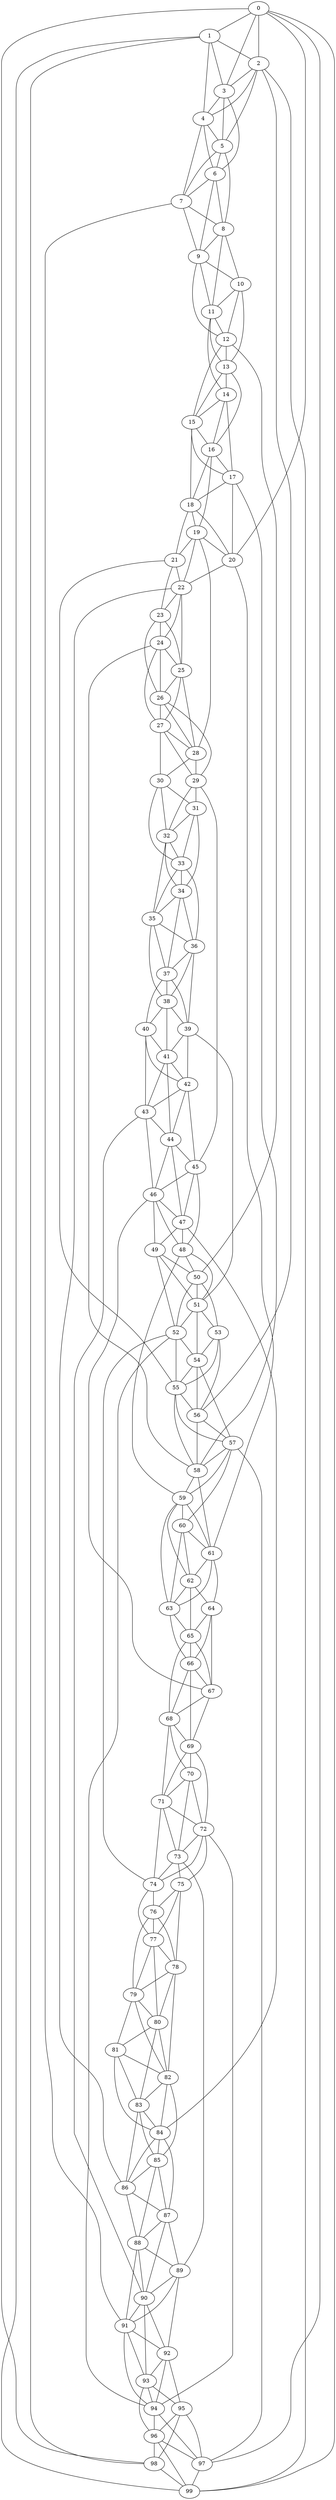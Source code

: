 strict graph "watts_strogatz_graph(100,6,0.1)" {
0;
1;
2;
3;
4;
5;
6;
7;
8;
9;
10;
11;
12;
13;
14;
15;
16;
17;
18;
19;
20;
21;
22;
23;
24;
25;
26;
27;
28;
29;
30;
31;
32;
33;
34;
35;
36;
37;
38;
39;
40;
41;
42;
43;
44;
45;
46;
47;
48;
49;
50;
51;
52;
53;
54;
55;
56;
57;
58;
59;
60;
61;
62;
63;
64;
65;
66;
67;
68;
69;
70;
71;
72;
73;
74;
75;
76;
77;
78;
79;
80;
81;
82;
83;
84;
85;
86;
87;
88;
89;
90;
91;
92;
93;
94;
95;
96;
97;
98;
99;
0 -- 1  [is_available=True, prob="0.510273233229"];
0 -- 2  [is_available=True, prob="0.0970946205583"];
0 -- 3  [is_available=True, prob="0.983014087623"];
0 -- 97  [is_available=True, prob="1.0"];
0 -- 98  [is_available=True, prob="1.0"];
0 -- 99  [is_available=True, prob="0.196696847068"];
0 -- 20  [is_available=True, prob="0.850547344444"];
1 -- 2  [is_available=True, prob="0.0100742572889"];
1 -- 99  [is_available=True, prob="1.0"];
1 -- 4  [is_available=True, prob="1.0"];
1 -- 98  [is_available=True, prob="0.29714320443"];
1 -- 3  [is_available=True, prob="0.755741706576"];
2 -- 3  [is_available=True, prob="0.874513774977"];
2 -- 4  [is_available=True, prob="0.666753603381"];
2 -- 5  [is_available=True, prob="1.0"];
2 -- 99  [is_available=True, prob="0.0159019402221"];
2 -- 56  [is_available=True, prob="0.205522634117"];
3 -- 4  [is_available=True, prob="0.000912217247663"];
3 -- 5  [is_available=True, prob="0.84305550925"];
3 -- 6  [is_available=True, prob="0.970680065183"];
4 -- 5  [is_available=True, prob="0.88482411618"];
4 -- 6  [is_available=True, prob="0.443108485482"];
4 -- 7  [is_available=True, prob="0.306999887474"];
5 -- 6  [is_available=True, prob="0.388195885146"];
5 -- 7  [is_available=True, prob="0.0725805622509"];
5 -- 8  [is_available=True, prob="0.278580491543"];
6 -- 7  [is_available=True, prob="0.768876330896"];
6 -- 8  [is_available=True, prob="1.0"];
6 -- 9  [is_available=True, prob="1.0"];
7 -- 8  [is_available=True, prob="0.0695141743715"];
7 -- 9  [is_available=True, prob="1.0"];
7 -- 91  [is_available=True, prob="0.668215010715"];
8 -- 9  [is_available=True, prob="1.0"];
8 -- 10  [is_available=True, prob="0.863690708263"];
8 -- 11  [is_available=True, prob="0.510865029137"];
9 -- 10  [is_available=True, prob="0.979974059029"];
9 -- 11  [is_available=True, prob="0.353788693123"];
9 -- 12  [is_available=True, prob="0.176784242005"];
10 -- 11  [is_available=True, prob="1.0"];
10 -- 12  [is_available=True, prob="0.353426352214"];
10 -- 13  [is_available=True, prob="0.872708237107"];
11 -- 12  [is_available=True, prob="0.70974677053"];
11 -- 13  [is_available=True, prob="1.0"];
11 -- 14  [is_available=True, prob="0.762714121753"];
12 -- 13  [is_available=True, prob="1.0"];
12 -- 15  [is_available=True, prob="0.957960758751"];
12 -- 50  [is_available=True, prob="0.90782972516"];
13 -- 14  [is_available=True, prob="0.455120204055"];
13 -- 15  [is_available=True, prob="1.0"];
13 -- 16  [is_available=True, prob="0.335878538093"];
14 -- 15  [is_available=True, prob="0.97316277335"];
14 -- 16  [is_available=True, prob="0.555958656946"];
14 -- 17  [is_available=True, prob="1.0"];
15 -- 16  [is_available=True, prob="0.372944040251"];
15 -- 17  [is_available=True, prob="0.0427876824057"];
15 -- 18  [is_available=True, prob="0.00219838871845"];
16 -- 17  [is_available=True, prob="0.855666326454"];
16 -- 18  [is_available=True, prob="0.539919664855"];
16 -- 19  [is_available=True, prob="0.902768365773"];
17 -- 18  [is_available=True, prob="0.382220308848"];
17 -- 20  [is_available=True, prob="1.0"];
17 -- 58  [is_available=True, prob="0.318275696621"];
18 -- 19  [is_available=True, prob="1.0"];
18 -- 20  [is_available=True, prob="1.0"];
18 -- 21  [is_available=True, prob="1.0"];
19 -- 20  [is_available=True, prob="0.0200680269945"];
19 -- 21  [is_available=True, prob="1.0"];
19 -- 22  [is_available=True, prob="0.668953908337"];
19 -- 28  [is_available=True, prob="0.341951860762"];
20 -- 22  [is_available=True, prob="0.457384948729"];
20 -- 61  [is_available=True, prob="0.517493249016"];
21 -- 55  [is_available=True, prob="0.492950436292"];
21 -- 22  [is_available=True, prob="0.50607471187"];
21 -- 23  [is_available=True, prob="0.329415852135"];
22 -- 86  [is_available=True, prob="0.508115615954"];
22 -- 23  [is_available=True, prob="0.715344998817"];
22 -- 24  [is_available=True, prob="0.624711582633"];
22 -- 25  [is_available=True, prob="0.84134745941"];
23 -- 24  [is_available=True, prob="0.743784431014"];
23 -- 25  [is_available=True, prob="1.0"];
23 -- 26  [is_available=True, prob="1.0"];
24 -- 25  [is_available=True, prob="0.605945203406"];
24 -- 26  [is_available=True, prob="0.154954264888"];
24 -- 27  [is_available=True, prob="0.0532629597231"];
24 -- 58  [is_available=True, prob="0.413061925227"];
25 -- 26  [is_available=True, prob="1.0"];
25 -- 27  [is_available=True, prob="0.293717170011"];
25 -- 28  [is_available=True, prob="0.878566750546"];
26 -- 27  [is_available=True, prob="1.0"];
26 -- 28  [is_available=True, prob="0.316100153771"];
26 -- 29  [is_available=True, prob="0.694588983064"];
27 -- 28  [is_available=True, prob="1.0"];
27 -- 29  [is_available=True, prob="1.0"];
27 -- 30  [is_available=True, prob="0.66886555611"];
28 -- 29  [is_available=True, prob="0.890600696136"];
28 -- 30  [is_available=True, prob="0.279765588145"];
29 -- 32  [is_available=True, prob="0.660872517054"];
29 -- 45  [is_available=True, prob="0.055001230572"];
29 -- 31  [is_available=True, prob="0.0831246827159"];
30 -- 32  [is_available=True, prob="0.591944769477"];
30 -- 33  [is_available=True, prob="1.0"];
30 -- 31  [is_available=True, prob="0.825610201008"];
31 -- 32  [is_available=True, prob="0.489155001445"];
31 -- 33  [is_available=True, prob="0.832089088943"];
31 -- 34  [is_available=True, prob="0.81187592742"];
32 -- 33  [is_available=True, prob="1.0"];
32 -- 34  [is_available=True, prob="0.555785916553"];
32 -- 35  [is_available=True, prob="0.584836399937"];
33 -- 34  [is_available=True, prob="5.27952212516e-05"];
33 -- 35  [is_available=True, prob="1.0"];
33 -- 36  [is_available=True, prob="1.0"];
34 -- 35  [is_available=True, prob="0.942265438741"];
34 -- 36  [is_available=True, prob="0.848508545296"];
34 -- 37  [is_available=True, prob="1.0"];
35 -- 36  [is_available=True, prob="0.708545750864"];
35 -- 37  [is_available=True, prob="0.401646300683"];
35 -- 38  [is_available=True, prob="0.785398842114"];
36 -- 37  [is_available=True, prob="0.770340825225"];
36 -- 38  [is_available=True, prob="0.676402971544"];
36 -- 39  [is_available=True, prob="1.0"];
37 -- 38  [is_available=True, prob="0.571262735795"];
37 -- 39  [is_available=True, prob="0.113122446901"];
37 -- 40  [is_available=True, prob="1.0"];
38 -- 39  [is_available=True, prob="0.327153594155"];
38 -- 40  [is_available=True, prob="0.788257459461"];
38 -- 41  [is_available=True, prob="0.13078911231"];
39 -- 41  [is_available=True, prob="0.178780235707"];
39 -- 42  [is_available=True, prob="0.858214793952"];
39 -- 51  [is_available=True, prob="1.0"];
40 -- 41  [is_available=True, prob="0.907374135903"];
40 -- 42  [is_available=True, prob="0.85465274722"];
40 -- 43  [is_available=True, prob="0.469795457107"];
41 -- 42  [is_available=True, prob="0.0662661293989"];
41 -- 43  [is_available=True, prob="0.802451815662"];
41 -- 44  [is_available=True, prob="0.945998920945"];
42 -- 43  [is_available=True, prob="1.0"];
42 -- 44  [is_available=True, prob="0.431318240648"];
42 -- 45  [is_available=True, prob="1.0"];
43 -- 44  [is_available=True, prob="0.736804462927"];
43 -- 46  [is_available=True, prob="1.0"];
43 -- 90  [is_available=True, prob="1.0"];
44 -- 45  [is_available=True, prob="1.0"];
44 -- 46  [is_available=True, prob="0.973617679201"];
44 -- 47  [is_available=True, prob="0.0367645776307"];
45 -- 46  [is_available=True, prob="0.139989217724"];
45 -- 47  [is_available=True, prob="0.563046818866"];
45 -- 48  [is_available=True, prob="0.86834058829"];
46 -- 67  [is_available=True, prob="0.0207264222672"];
46 -- 47  [is_available=True, prob="0.886336245764"];
46 -- 48  [is_available=True, prob="1.0"];
46 -- 49  [is_available=True, prob="0.089920434063"];
47 -- 48  [is_available=True, prob="0.923641693384"];
47 -- 49  [is_available=True, prob="1.0"];
47 -- 84  [is_available=True, prob="1.0"];
48 -- 50  [is_available=True, prob="0.0818523010099"];
48 -- 51  [is_available=True, prob="0.960446457805"];
48 -- 59  [is_available=True, prob="0.456414706684"];
49 -- 50  [is_available=True, prob="0.828869539569"];
49 -- 51  [is_available=True, prob="0.344622375644"];
49 -- 52  [is_available=True, prob="0.339707776951"];
50 -- 51  [is_available=True, prob="1.0"];
50 -- 52  [is_available=True, prob="0.055577413372"];
50 -- 53  [is_available=True, prob="1.0"];
51 -- 52  [is_available=True, prob="0.588271332678"];
51 -- 53  [is_available=True, prob="1.0"];
51 -- 54  [is_available=True, prob="0.916322419127"];
52 -- 74  [is_available=True, prob="0.981133176744"];
52 -- 54  [is_available=True, prob="0.441325500392"];
52 -- 55  [is_available=True, prob="0.84735987067"];
52 -- 94  [is_available=True, prob="1.0"];
53 -- 54  [is_available=True, prob="0.254370579603"];
53 -- 55  [is_available=True, prob="0.559152706115"];
53 -- 56  [is_available=True, prob="0.655273207863"];
54 -- 55  [is_available=True, prob="0.763114399872"];
54 -- 56  [is_available=True, prob="0.569625799103"];
54 -- 57  [is_available=True, prob="0.938361082611"];
55 -- 56  [is_available=True, prob="1.0"];
55 -- 57  [is_available=True, prob="1.0"];
55 -- 58  [is_available=True, prob="0.904487803427"];
56 -- 57  [is_available=True, prob="0.14106509093"];
56 -- 58  [is_available=True, prob="0.148367646976"];
57 -- 97  [is_available=True, prob="0.190490207964"];
57 -- 58  [is_available=True, prob="0.414678791965"];
57 -- 59  [is_available=True, prob="0.286839382001"];
57 -- 60  [is_available=True, prob="0.475051115474"];
58 -- 59  [is_available=True, prob="0.343840586674"];
58 -- 61  [is_available=True, prob="0.571242281399"];
59 -- 60  [is_available=True, prob="0.695482702177"];
59 -- 61  [is_available=True, prob="0.889268396603"];
59 -- 62  [is_available=True, prob="1.0"];
59 -- 63  [is_available=True, prob="0.0973001865065"];
60 -- 61  [is_available=True, prob="0.396870905989"];
60 -- 62  [is_available=True, prob="0.518039388173"];
60 -- 63  [is_available=True, prob="0.662518649452"];
61 -- 64  [is_available=True, prob="1.0"];
61 -- 62  [is_available=True, prob="1.0"];
61 -- 63  [is_available=True, prob="1.0"];
62 -- 64  [is_available=True, prob="0.990897828017"];
62 -- 65  [is_available=True, prob="0.0671470568096"];
62 -- 63  [is_available=True, prob="1.0"];
63 -- 65  [is_available=True, prob="0.815103837734"];
63 -- 66  [is_available=True, prob="1.0"];
64 -- 65  [is_available=True, prob="0.836951784297"];
64 -- 66  [is_available=True, prob="1.0"];
64 -- 67  [is_available=True, prob="0.764061595561"];
65 -- 66  [is_available=True, prob="0.282670292607"];
65 -- 67  [is_available=True, prob="0.874443072114"];
65 -- 68  [is_available=True, prob="0.0379180552089"];
66 -- 67  [is_available=True, prob="0.688734370468"];
66 -- 68  [is_available=True, prob="0.243753125692"];
66 -- 69  [is_available=True, prob="0.462316389605"];
67 -- 68  [is_available=True, prob="0.488050832937"];
67 -- 69  [is_available=True, prob="0.733882767132"];
68 -- 69  [is_available=True, prob="0.627196282995"];
68 -- 70  [is_available=True, prob="0.491289943031"];
68 -- 71  [is_available=True, prob="0.645961500098"];
69 -- 70  [is_available=True, prob="0.748254838039"];
69 -- 71  [is_available=True, prob="0.869331182899"];
69 -- 72  [is_available=True, prob="0.652286027396"];
70 -- 71  [is_available=True, prob="0.711778864694"];
70 -- 72  [is_available=True, prob="0.699214587658"];
70 -- 73  [is_available=True, prob="0.263143417633"];
71 -- 72  [is_available=True, prob="0.939708415681"];
71 -- 73  [is_available=True, prob="1.0"];
71 -- 74  [is_available=True, prob="0.947917610826"];
72 -- 73  [is_available=True, prob="0.390461023089"];
72 -- 74  [is_available=True, prob="0.800158622902"];
72 -- 75  [is_available=True, prob="0.474116121068"];
72 -- 94  [is_available=True, prob="1.0"];
73 -- 74  [is_available=True, prob="0.567271609937"];
73 -- 75  [is_available=True, prob="0.400940441118"];
73 -- 89  [is_available=True, prob="0.227591792142"];
74 -- 76  [is_available=True, prob="0.233106777311"];
74 -- 77  [is_available=True, prob="0.663294659452"];
75 -- 76  [is_available=True, prob="0.0975149413118"];
75 -- 77  [is_available=True, prob="1.0"];
75 -- 78  [is_available=True, prob="0.687525614154"];
76 -- 77  [is_available=True, prob="0.0920078864037"];
76 -- 78  [is_available=True, prob="0.0417832491023"];
76 -- 79  [is_available=True, prob="0.525082872211"];
77 -- 78  [is_available=True, prob="0.0848920122279"];
77 -- 79  [is_available=True, prob="0.710643948789"];
77 -- 80  [is_available=True, prob="0.910257583608"];
78 -- 79  [is_available=True, prob="0.155071033672"];
78 -- 80  [is_available=True, prob="0.210812574819"];
78 -- 82  [is_available=True, prob="0.467885909046"];
79 -- 80  [is_available=True, prob="1.0"];
79 -- 81  [is_available=True, prob="0.960934953891"];
79 -- 82  [is_available=True, prob="0.134406935197"];
80 -- 81  [is_available=True, prob="1.0"];
80 -- 82  [is_available=True, prob="0.943283249991"];
80 -- 83  [is_available=True, prob="0.512293732902"];
81 -- 82  [is_available=True, prob="1.0"];
81 -- 83  [is_available=True, prob="0.888978996072"];
81 -- 84  [is_available=True, prob="0.478146652048"];
82 -- 83  [is_available=True, prob="0.412776490045"];
82 -- 84  [is_available=True, prob="0.520290737367"];
82 -- 85  [is_available=True, prob="0.554276511882"];
83 -- 84  [is_available=True, prob="0.7138668839"];
83 -- 85  [is_available=True, prob="1.0"];
83 -- 86  [is_available=True, prob="0.525984246384"];
84 -- 85  [is_available=True, prob="0.596796808793"];
84 -- 86  [is_available=True, prob="0.260119620079"];
84 -- 87  [is_available=True, prob="1.0"];
85 -- 86  [is_available=True, prob="0.428380653685"];
85 -- 87  [is_available=True, prob="0.802055606114"];
85 -- 88  [is_available=True, prob="0.846443492719"];
86 -- 87  [is_available=True, prob="0.903724207452"];
86 -- 88  [is_available=True, prob="0.931032206254"];
87 -- 88  [is_available=True, prob="1.0"];
87 -- 89  [is_available=True, prob="0.743252726029"];
87 -- 90  [is_available=True, prob="1.0"];
88 -- 89  [is_available=True, prob="1.0"];
88 -- 90  [is_available=True, prob="0.0332915421359"];
88 -- 91  [is_available=True, prob="0.517975667238"];
89 -- 90  [is_available=True, prob="0.976487379776"];
89 -- 91  [is_available=True, prob="0.571863443303"];
89 -- 92  [is_available=True, prob="0.59523929029"];
90 -- 91  [is_available=True, prob="1.0"];
90 -- 92  [is_available=True, prob="0.459528312689"];
90 -- 93  [is_available=True, prob="0.0151841520998"];
91 -- 92  [is_available=True, prob="0.438198322468"];
91 -- 93  [is_available=True, prob="0.368692222008"];
91 -- 94  [is_available=True, prob="1.0"];
92 -- 93  [is_available=True, prob="0.269021024406"];
92 -- 94  [is_available=True, prob="0.104175526792"];
92 -- 95  [is_available=True, prob="0.222227754639"];
93 -- 96  [is_available=True, prob="0.526487501853"];
93 -- 94  [is_available=True, prob="0.434421516646"];
93 -- 95  [is_available=True, prob="0.038616990768"];
94 -- 96  [is_available=True, prob="0.162691865269"];
94 -- 97  [is_available=True, prob="0.344248779836"];
95 -- 96  [is_available=True, prob="0.634626621375"];
95 -- 97  [is_available=True, prob="1.0"];
95 -- 98  [is_available=True, prob="1.0"];
96 -- 97  [is_available=True, prob="1.0"];
96 -- 98  [is_available=True, prob="0.107304048008"];
96 -- 99  [is_available=True, prob="0.660442432507"];
97 -- 99  [is_available=True, prob="0.962239154089"];
98 -- 99  [is_available=True, prob="0.60366130206"];
}
